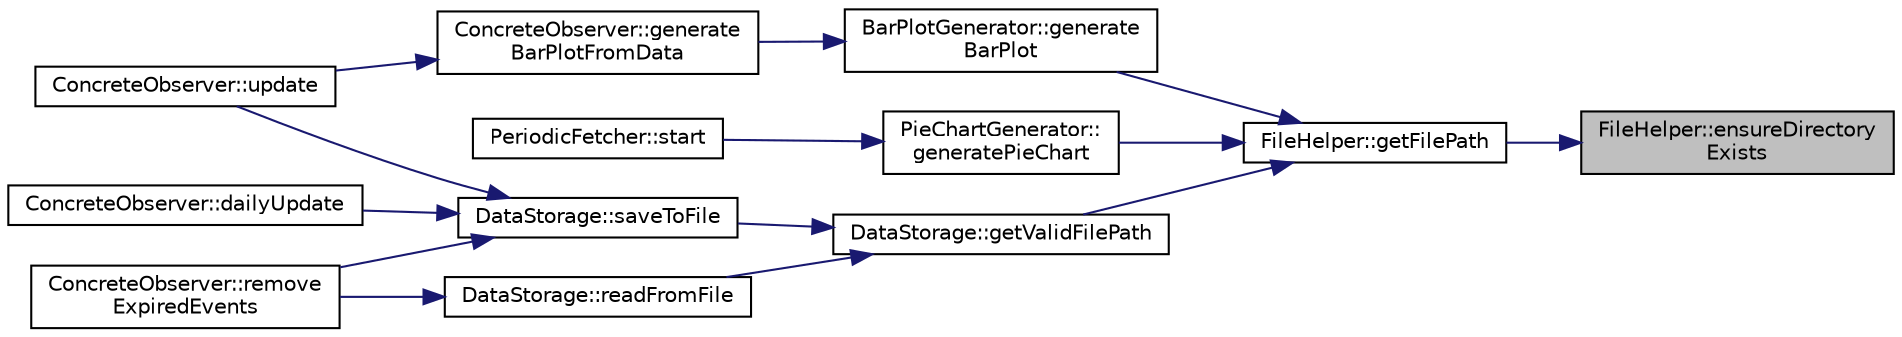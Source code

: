digraph "FileHelper::ensureDirectoryExists"
{
 // LATEX_PDF_SIZE
  edge [fontname="Helvetica",fontsize="10",labelfontname="Helvetica",labelfontsize="10"];
  node [fontname="Helvetica",fontsize="10",shape=record];
  rankdir="RL";
  Node1 [label="FileHelper::ensureDirectory\lExists",height=0.2,width=0.4,color="black", fillcolor="grey75", style="filled", fontcolor="black",tooltip="Makes sure the provided directory exists."];
  Node1 -> Node2 [dir="back",color="midnightblue",fontsize="10",style="solid",fontname="Helvetica"];
  Node2 [label="FileHelper::getFilePath",height=0.2,width=0.4,color="black", fillcolor="white", style="filled",URL="$classFileHelper.html#a8a218e5dfb2e5ec90c4180671f868af1",tooltip="Constructs the full path for a file using the current subfolder."];
  Node2 -> Node3 [dir="back",color="midnightblue",fontsize="10",style="solid",fontname="Helvetica"];
  Node3 [label="BarPlotGenerator::generate\lBarPlot",height=0.2,width=0.4,color="black", fillcolor="white", style="filled",URL="$classBarPlotGenerator.html#a8607516727d0c8f609e3f2017bf11c5e",tooltip="Generates a bar plot image and saves it."];
  Node3 -> Node4 [dir="back",color="midnightblue",fontsize="10",style="solid",fontname="Helvetica"];
  Node4 [label="ConcreteObserver::generate\lBarPlotFromData",height=0.2,width=0.4,color="black", fillcolor="white", style="filled",URL="$classConcreteObserver.html#ab1b07477988958e5c596e3484380d8a2",tooltip="Generates a bar plot from the provided tag data."];
  Node4 -> Node5 [dir="back",color="midnightblue",fontsize="10",style="solid",fontname="Helvetica"];
  Node5 [label="ConcreteObserver::update",height=0.2,width=0.4,color="black", fillcolor="white", style="filled",URL="$classConcreteObserver.html#aaadc4aa059a1f755786336760892a170",tooltip="Overrides the Observer interface's update method."];
  Node2 -> Node6 [dir="back",color="midnightblue",fontsize="10",style="solid",fontname="Helvetica"];
  Node6 [label="PieChartGenerator::\lgeneratePieChart",height=0.2,width=0.4,color="black", fillcolor="white", style="filled",URL="$classPieChartGenerator.html#a2f367ee64a37d9b971b24090f9842251",tooltip="Loads data from the given file."];
  Node6 -> Node7 [dir="back",color="midnightblue",fontsize="10",style="solid",fontname="Helvetica"];
  Node7 [label="PeriodicFetcher::start",height=0.2,width=0.4,color="black", fillcolor="white", style="filled",URL="$classPeriodicFetcher.html#a84f9a218ccb184feb1a8027b2ac9ac44",tooltip="Begin the periodic fetching and processing of data."];
  Node2 -> Node8 [dir="back",color="midnightblue",fontsize="10",style="solid",fontname="Helvetica"];
  Node8 [label="DataStorage::getValidFilePath",height=0.2,width=0.4,color="black", fillcolor="white", style="filled",URL="$classDataStorage.html#a4f7c8d0fc570f9ca75609f004974fa0b",tooltip="Helper function to validate and get the file path."];
  Node8 -> Node9 [dir="back",color="midnightblue",fontsize="10",style="solid",fontname="Helvetica"];
  Node9 [label="DataStorage::readFromFile",height=0.2,width=0.4,color="black", fillcolor="white", style="filled",URL="$classDataStorage.html#a898ad89ba95776da063f62c95677f78c",tooltip="Reads data from the given file."];
  Node9 -> Node10 [dir="back",color="midnightblue",fontsize="10",style="solid",fontname="Helvetica"];
  Node10 [label="ConcreteObserver::remove\lExpiredEvents",height=0.2,width=0.4,color="black", fillcolor="white", style="filled",URL="$classConcreteObserver.html#ac15637491bf8949de8f87302143126de",tooltip="Removes expired events from the observer's state."];
  Node8 -> Node11 [dir="back",color="midnightblue",fontsize="10",style="solid",fontname="Helvetica"];
  Node11 [label="DataStorage::saveToFile",height=0.2,width=0.4,color="black", fillcolor="white", style="filled",URL="$classDataStorage.html#a3574d849493097410d0879263706ee69",tooltip="Saves the provided data to the given file."];
  Node11 -> Node12 [dir="back",color="midnightblue",fontsize="10",style="solid",fontname="Helvetica"];
  Node12 [label="ConcreteObserver::dailyUpdate",height=0.2,width=0.4,color="black", fillcolor="white", style="filled",URL="$classConcreteObserver.html#a272dd1a5865949f826d14b9ff6807b39",tooltip="Overrides the Observer interface's dailyUpdate method."];
  Node11 -> Node10 [dir="back",color="midnightblue",fontsize="10",style="solid",fontname="Helvetica"];
  Node11 -> Node5 [dir="back",color="midnightblue",fontsize="10",style="solid",fontname="Helvetica"];
}

